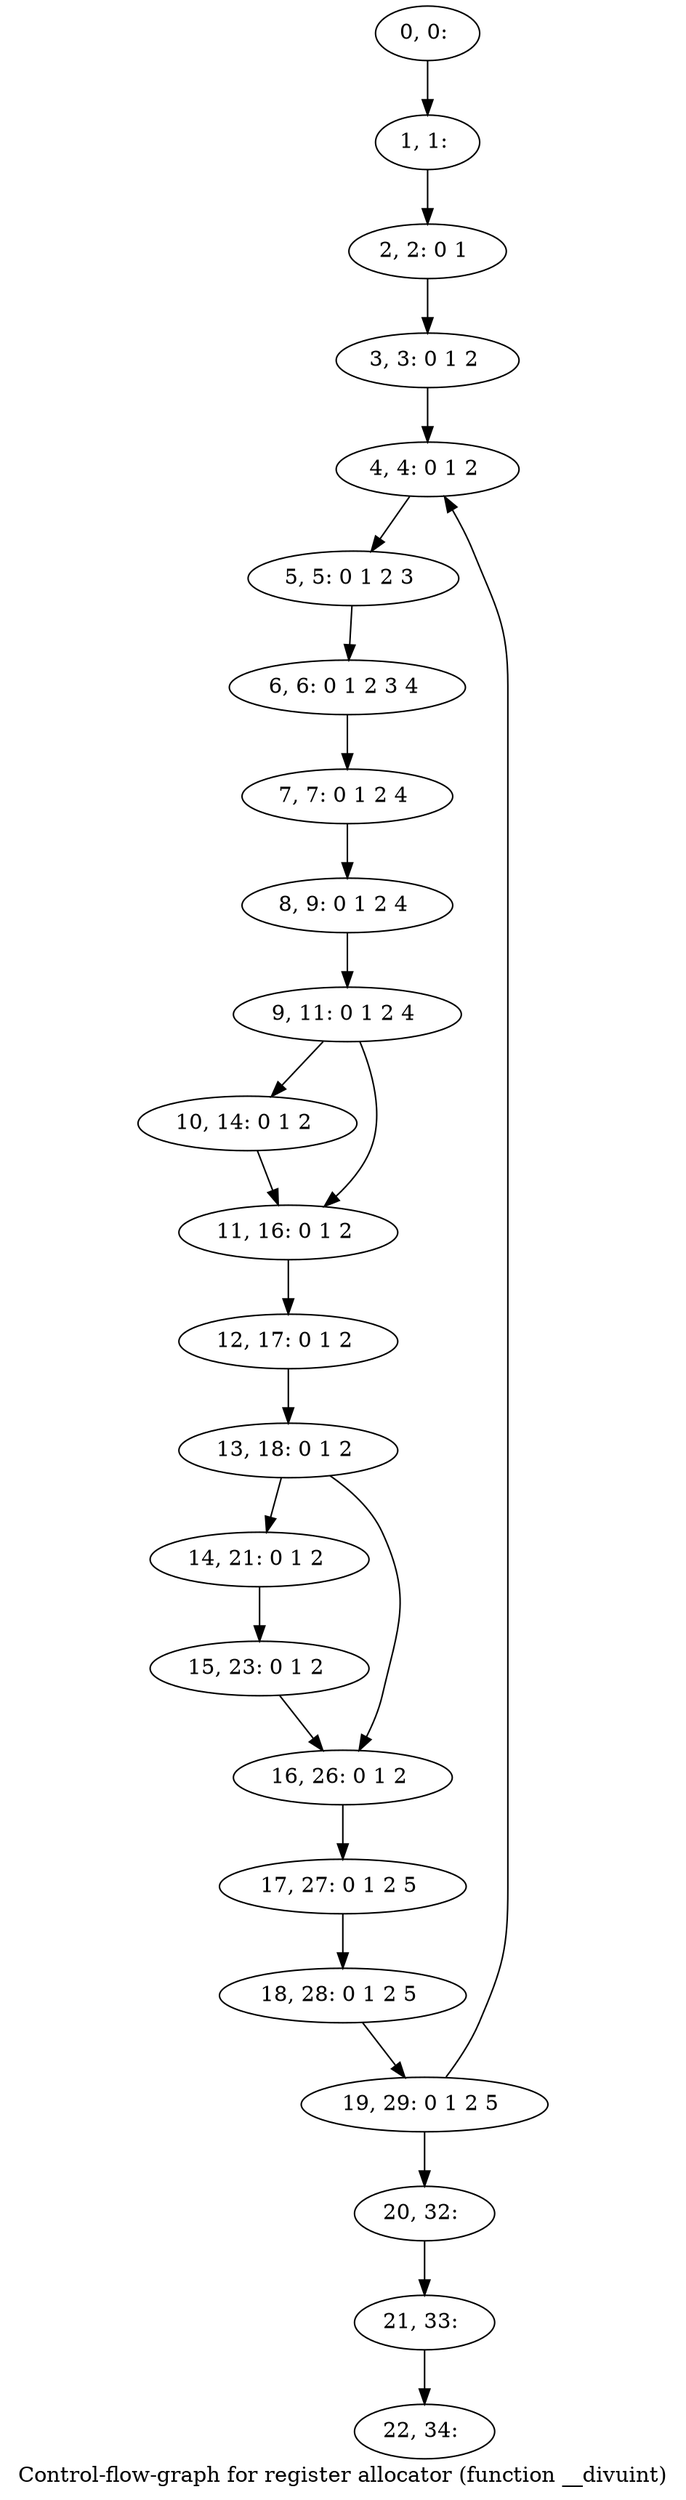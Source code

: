 digraph G {
graph [label="Control-flow-graph for register allocator (function __divuint)"]
0[label="0, 0: "];
1[label="1, 1: "];
2[label="2, 2: 0 1 "];
3[label="3, 3: 0 1 2 "];
4[label="4, 4: 0 1 2 "];
5[label="5, 5: 0 1 2 3 "];
6[label="6, 6: 0 1 2 3 4 "];
7[label="7, 7: 0 1 2 4 "];
8[label="8, 9: 0 1 2 4 "];
9[label="9, 11: 0 1 2 4 "];
10[label="10, 14: 0 1 2 "];
11[label="11, 16: 0 1 2 "];
12[label="12, 17: 0 1 2 "];
13[label="13, 18: 0 1 2 "];
14[label="14, 21: 0 1 2 "];
15[label="15, 23: 0 1 2 "];
16[label="16, 26: 0 1 2 "];
17[label="17, 27: 0 1 2 5 "];
18[label="18, 28: 0 1 2 5 "];
19[label="19, 29: 0 1 2 5 "];
20[label="20, 32: "];
21[label="21, 33: "];
22[label="22, 34: "];
0->1 ;
1->2 ;
2->3 ;
3->4 ;
4->5 ;
5->6 ;
6->7 ;
7->8 ;
8->9 ;
9->10 ;
9->11 ;
10->11 ;
11->12 ;
12->13 ;
13->14 ;
13->16 ;
14->15 ;
15->16 ;
16->17 ;
17->18 ;
18->19 ;
19->20 ;
19->4 ;
20->21 ;
21->22 ;
}
